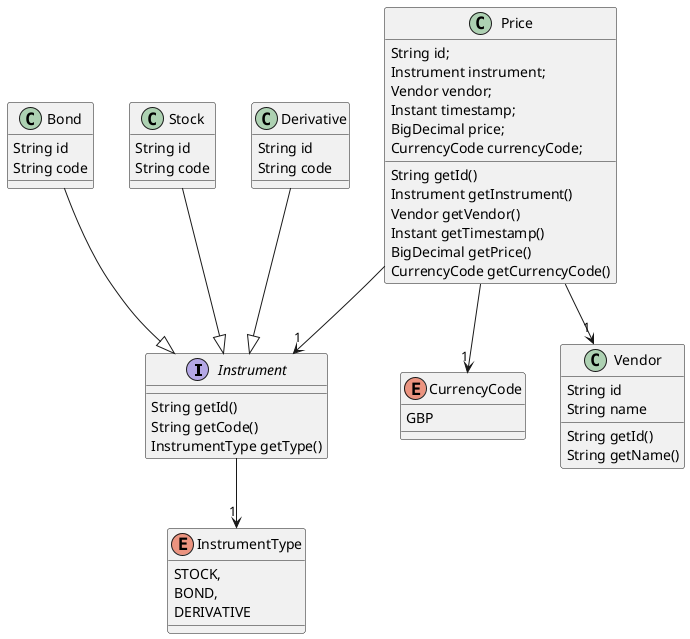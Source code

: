 @startuml
Instrument --> "1" InstrumentType
Bond --|> Instrument
Stock --|> Instrument
Derivative --|> Instrument
Price --> "1" CurrencyCode
Price --> "1" Instrument
Price --> "1" Vendor

interface Instrument{
  String getId()
  String getCode()
  InstrumentType getType()
}

enum InstrumentType {
  STOCK,
  BOND,
  DERIVATIVE
}
class Bond{
  String id
  String code
}

class Stock{
  String id
  String code
}

class Derivative{
  String id
  String code
}

class Vendor {
  String id
  String name
  String getId()
  String getName()
}

class Price {
  String id;
  Instrument instrument;
  Vendor vendor;
  Instant timestamp;
  BigDecimal price;
  CurrencyCode currencyCode;
  String getId()
  Instrument getInstrument()
  Vendor getVendor()
  Instant getTimestamp()
  BigDecimal getPrice()
  CurrencyCode getCurrencyCode()
}

enum CurrencyCode {
  GBP
}

@enduml